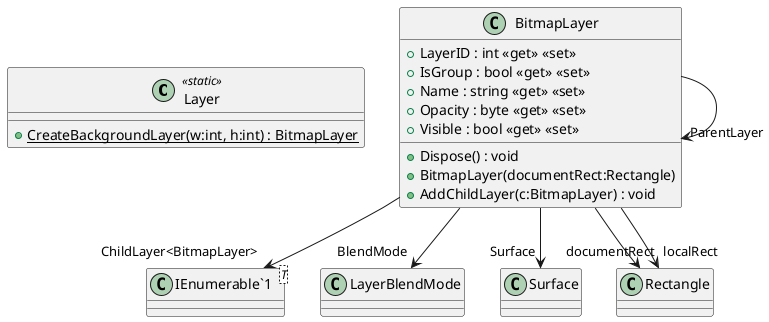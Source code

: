 @startuml
class Layer <<static>> {
    + {static} CreateBackgroundLayer(w:int, h:int) : BitmapLayer
}
class BitmapLayer {
    + LayerID : int <<get>> <<set>>
    + IsGroup : bool <<get>> <<set>>
    + Name : string <<get>> <<set>>
    + Opacity : byte <<get>> <<set>>
    + Visible : bool <<get>> <<set>>
    + Dispose() : void
    + BitmapLayer(documentRect:Rectangle)
    + AddChildLayer(c:BitmapLayer) : void
}
class "IEnumerable`1"<T> {
}
BitmapLayer --> "ParentLayer" BitmapLayer
BitmapLayer --> "ChildLayer<BitmapLayer>" "IEnumerable`1"
BitmapLayer --> "BlendMode" LayerBlendMode
BitmapLayer --> "Surface" Surface
BitmapLayer --> "documentRect" Rectangle
BitmapLayer --> "localRect" Rectangle
@enduml
